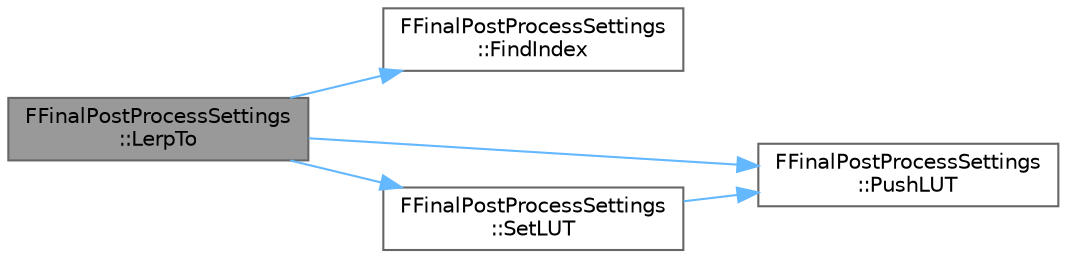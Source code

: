 digraph "FFinalPostProcessSettings::LerpTo"
{
 // INTERACTIVE_SVG=YES
 // LATEX_PDF_SIZE
  bgcolor="transparent";
  edge [fontname=Helvetica,fontsize=10,labelfontname=Helvetica,labelfontsize=10];
  node [fontname=Helvetica,fontsize=10,shape=box,height=0.2,width=0.4];
  rankdir="LR";
  Node1 [id="Node000001",label="FFinalPostProcessSettings\l::LerpTo",height=0.2,width=0.4,color="gray40", fillcolor="grey60", style="filled", fontcolor="black",tooltip=" "];
  Node1 -> Node2 [id="edge1_Node000001_Node000002",color="steelblue1",style="solid",tooltip=" "];
  Node2 [id="Node000002",label="FFinalPostProcessSettings\l::FindIndex",height=0.2,width=0.4,color="grey40", fillcolor="white", style="filled",URL="$d0/db0/classFFinalPostProcessSettings.html#a3c8c1a7cb227ffae5d01978fd5b8d694",tooltip=" "];
  Node1 -> Node3 [id="edge2_Node000001_Node000003",color="steelblue1",style="solid",tooltip=" "];
  Node3 [id="Node000003",label="FFinalPostProcessSettings\l::PushLUT",height=0.2,width=0.4,color="grey40", fillcolor="white", style="filled",URL="$d0/db0/classFFinalPostProcessSettings.html#a71694ec68c4c9be7f285f84d5466c798",tooltip="add a LUT(look up table) to the ones that are blended together"];
  Node1 -> Node4 [id="edge3_Node000001_Node000004",color="steelblue1",style="solid",tooltip=" "];
  Node4 [id="Node000004",label="FFinalPostProcessSettings\l::SetLUT",height=0.2,width=0.4,color="grey40", fillcolor="white", style="filled",URL="$d0/db0/classFFinalPostProcessSettings.html#a3e3bb04643a98c2dabbfc8f814a22f44",tooltip=" "];
  Node4 -> Node3 [id="edge4_Node000004_Node000003",color="steelblue1",style="solid",tooltip=" "];
}
